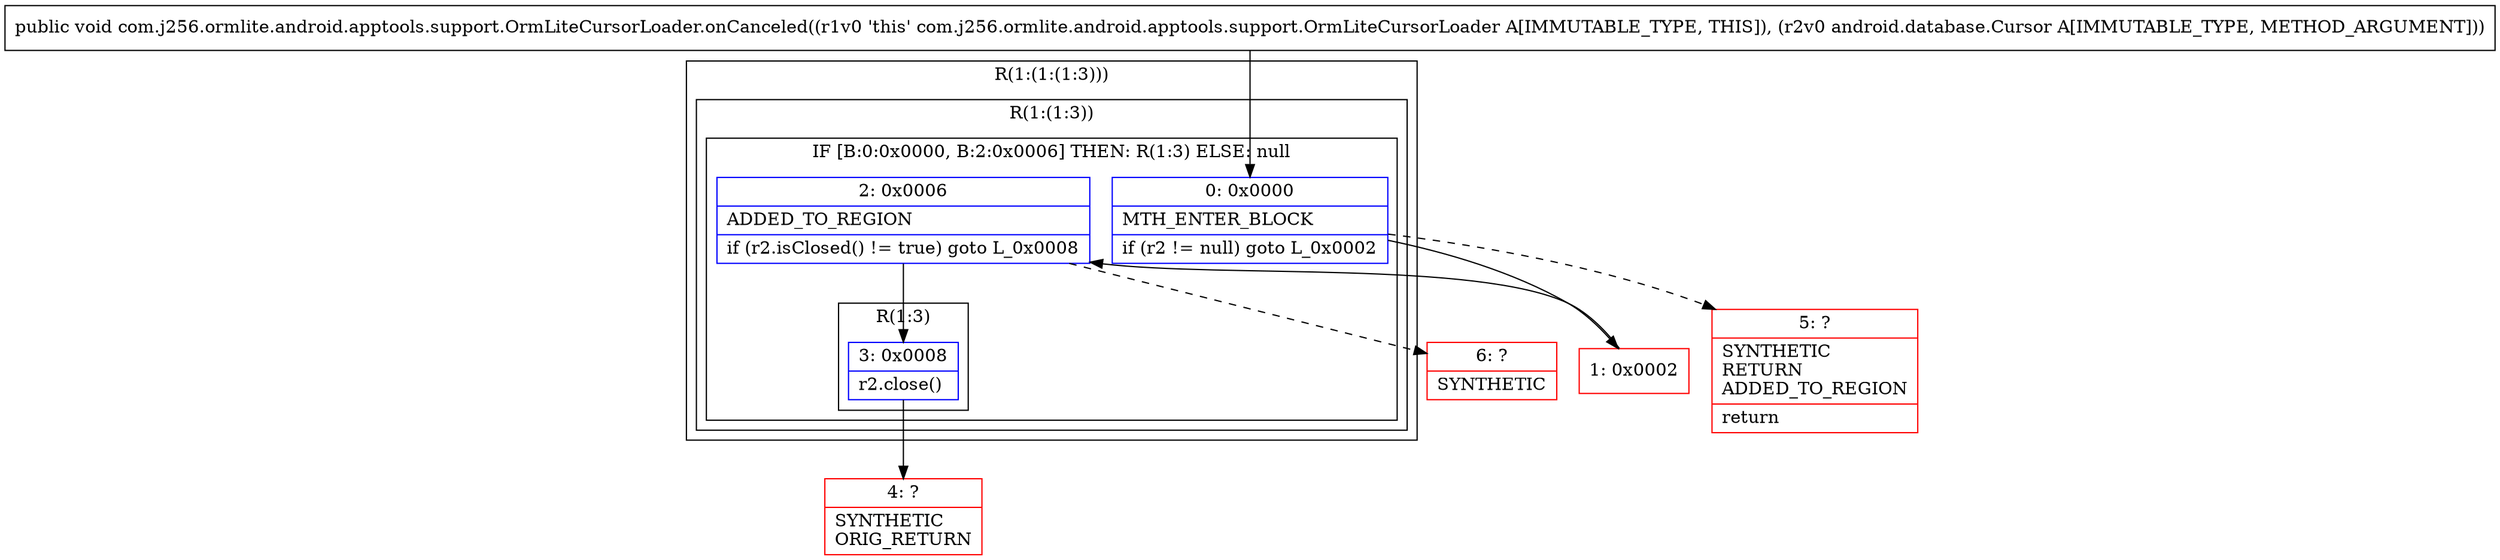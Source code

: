 digraph "CFG forcom.j256.ormlite.android.apptools.support.OrmLiteCursorLoader.onCanceled(Landroid\/database\/Cursor;)V" {
subgraph cluster_Region_84720487 {
label = "R(1:(1:(1:3)))";
node [shape=record,color=blue];
subgraph cluster_Region_1954875075 {
label = "R(1:(1:3))";
node [shape=record,color=blue];
subgraph cluster_IfRegion_671643617 {
label = "IF [B:0:0x0000, B:2:0x0006] THEN: R(1:3) ELSE: null";
node [shape=record,color=blue];
Node_0 [shape=record,label="{0\:\ 0x0000|MTH_ENTER_BLOCK\l|if (r2 != null) goto L_0x0002\l}"];
Node_2 [shape=record,label="{2\:\ 0x0006|ADDED_TO_REGION\l|if (r2.isClosed() != true) goto L_0x0008\l}"];
subgraph cluster_Region_354027339 {
label = "R(1:3)";
node [shape=record,color=blue];
Node_3 [shape=record,label="{3\:\ 0x0008|r2.close()\l}"];
}
}
}
}
Node_1 [shape=record,color=red,label="{1\:\ 0x0002}"];
Node_4 [shape=record,color=red,label="{4\:\ ?|SYNTHETIC\lORIG_RETURN\l}"];
Node_5 [shape=record,color=red,label="{5\:\ ?|SYNTHETIC\lRETURN\lADDED_TO_REGION\l|return\l}"];
Node_6 [shape=record,color=red,label="{6\:\ ?|SYNTHETIC\l}"];
MethodNode[shape=record,label="{public void com.j256.ormlite.android.apptools.support.OrmLiteCursorLoader.onCanceled((r1v0 'this' com.j256.ormlite.android.apptools.support.OrmLiteCursorLoader A[IMMUTABLE_TYPE, THIS]), (r2v0 android.database.Cursor A[IMMUTABLE_TYPE, METHOD_ARGUMENT])) }"];
MethodNode -> Node_0;
Node_0 -> Node_1;
Node_0 -> Node_5[style=dashed];
Node_2 -> Node_3;
Node_2 -> Node_6[style=dashed];
Node_3 -> Node_4;
Node_1 -> Node_2;
}

